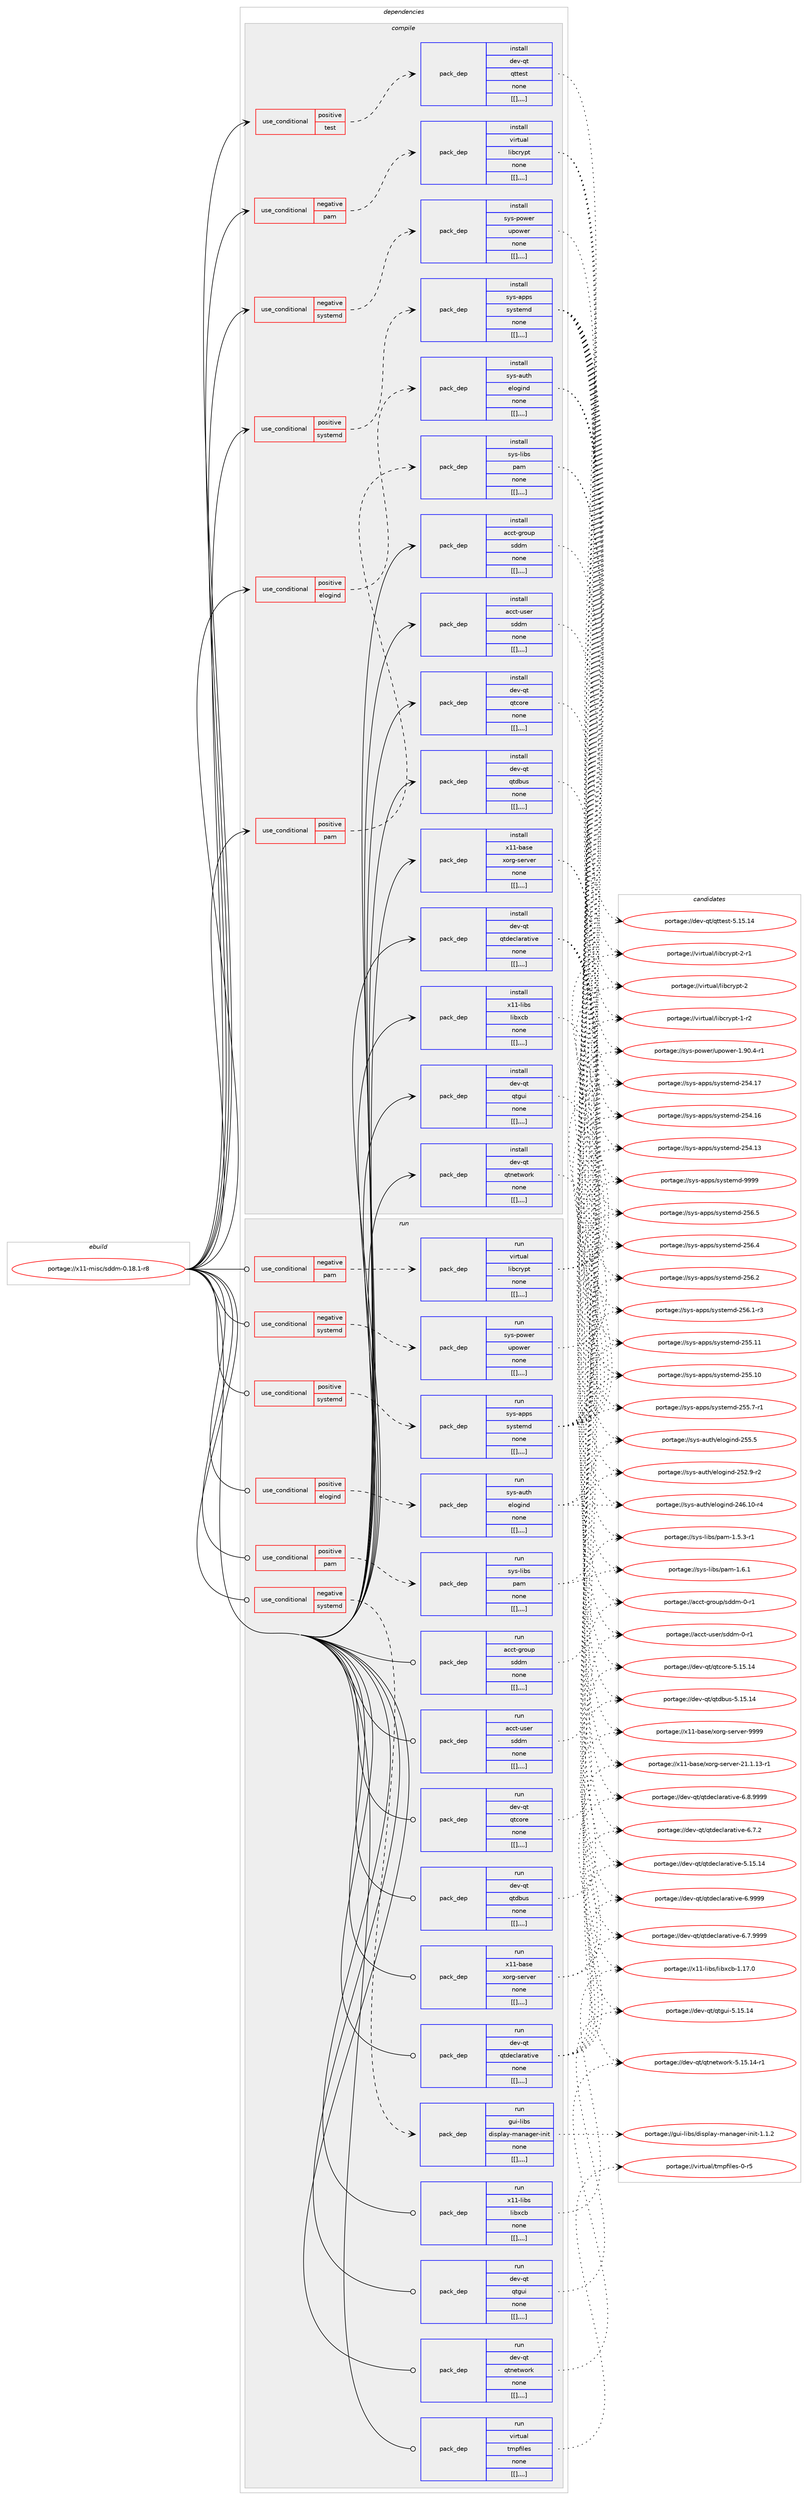 digraph prolog {

# *************
# Graph options
# *************

newrank=true;
concentrate=true;
compound=true;
graph [rankdir=LR,fontname=Helvetica,fontsize=10,ranksep=1.5];#, ranksep=2.5, nodesep=0.2];
edge  [arrowhead=vee];
node  [fontname=Helvetica,fontsize=10];

# **********
# The ebuild
# **********

subgraph cluster_leftcol {
color=gray;
label=<<i>ebuild</i>>;
id [label="portage://x11-misc/sddm-0.18.1-r8", color=red, width=4, href="../x11-misc/sddm-0.18.1-r8.svg"];
}

# ****************
# The dependencies
# ****************

subgraph cluster_midcol {
color=gray;
label=<<i>dependencies</i>>;
subgraph cluster_compile {
fillcolor="#eeeeee";
style=filled;
label=<<i>compile</i>>;
subgraph cond127503 {
dependency481466 [label=<<TABLE BORDER="0" CELLBORDER="1" CELLSPACING="0" CELLPADDING="4"><TR><TD ROWSPAN="3" CELLPADDING="10">use_conditional</TD></TR><TR><TD>negative</TD></TR><TR><TD>pam</TD></TR></TABLE>>, shape=none, color=red];
subgraph pack350436 {
dependency481467 [label=<<TABLE BORDER="0" CELLBORDER="1" CELLSPACING="0" CELLPADDING="4" WIDTH="220"><TR><TD ROWSPAN="6" CELLPADDING="30">pack_dep</TD></TR><TR><TD WIDTH="110">install</TD></TR><TR><TD>virtual</TD></TR><TR><TD>libcrypt</TD></TR><TR><TD>none</TD></TR><TR><TD>[[],,,,]</TD></TR></TABLE>>, shape=none, color=blue];
}
dependency481466:e -> dependency481467:w [weight=20,style="dashed",arrowhead="vee"];
}
id:e -> dependency481466:w [weight=20,style="solid",arrowhead="vee"];
subgraph cond127504 {
dependency481468 [label=<<TABLE BORDER="0" CELLBORDER="1" CELLSPACING="0" CELLPADDING="4"><TR><TD ROWSPAN="3" CELLPADDING="10">use_conditional</TD></TR><TR><TD>negative</TD></TR><TR><TD>systemd</TD></TR></TABLE>>, shape=none, color=red];
subgraph pack350437 {
dependency481469 [label=<<TABLE BORDER="0" CELLBORDER="1" CELLSPACING="0" CELLPADDING="4" WIDTH="220"><TR><TD ROWSPAN="6" CELLPADDING="30">pack_dep</TD></TR><TR><TD WIDTH="110">install</TD></TR><TR><TD>sys-power</TD></TR><TR><TD>upower</TD></TR><TR><TD>none</TD></TR><TR><TD>[[],,,,]</TD></TR></TABLE>>, shape=none, color=blue];
}
dependency481468:e -> dependency481469:w [weight=20,style="dashed",arrowhead="vee"];
}
id:e -> dependency481468:w [weight=20,style="solid",arrowhead="vee"];
subgraph cond127505 {
dependency481470 [label=<<TABLE BORDER="0" CELLBORDER="1" CELLSPACING="0" CELLPADDING="4"><TR><TD ROWSPAN="3" CELLPADDING="10">use_conditional</TD></TR><TR><TD>positive</TD></TR><TR><TD>elogind</TD></TR></TABLE>>, shape=none, color=red];
subgraph pack350438 {
dependency481471 [label=<<TABLE BORDER="0" CELLBORDER="1" CELLSPACING="0" CELLPADDING="4" WIDTH="220"><TR><TD ROWSPAN="6" CELLPADDING="30">pack_dep</TD></TR><TR><TD WIDTH="110">install</TD></TR><TR><TD>sys-auth</TD></TR><TR><TD>elogind</TD></TR><TR><TD>none</TD></TR><TR><TD>[[],,,,]</TD></TR></TABLE>>, shape=none, color=blue];
}
dependency481470:e -> dependency481471:w [weight=20,style="dashed",arrowhead="vee"];
}
id:e -> dependency481470:w [weight=20,style="solid",arrowhead="vee"];
subgraph cond127506 {
dependency481472 [label=<<TABLE BORDER="0" CELLBORDER="1" CELLSPACING="0" CELLPADDING="4"><TR><TD ROWSPAN="3" CELLPADDING="10">use_conditional</TD></TR><TR><TD>positive</TD></TR><TR><TD>pam</TD></TR></TABLE>>, shape=none, color=red];
subgraph pack350439 {
dependency481473 [label=<<TABLE BORDER="0" CELLBORDER="1" CELLSPACING="0" CELLPADDING="4" WIDTH="220"><TR><TD ROWSPAN="6" CELLPADDING="30">pack_dep</TD></TR><TR><TD WIDTH="110">install</TD></TR><TR><TD>sys-libs</TD></TR><TR><TD>pam</TD></TR><TR><TD>none</TD></TR><TR><TD>[[],,,,]</TD></TR></TABLE>>, shape=none, color=blue];
}
dependency481472:e -> dependency481473:w [weight=20,style="dashed",arrowhead="vee"];
}
id:e -> dependency481472:w [weight=20,style="solid",arrowhead="vee"];
subgraph cond127507 {
dependency481474 [label=<<TABLE BORDER="0" CELLBORDER="1" CELLSPACING="0" CELLPADDING="4"><TR><TD ROWSPAN="3" CELLPADDING="10">use_conditional</TD></TR><TR><TD>positive</TD></TR><TR><TD>systemd</TD></TR></TABLE>>, shape=none, color=red];
subgraph pack350440 {
dependency481475 [label=<<TABLE BORDER="0" CELLBORDER="1" CELLSPACING="0" CELLPADDING="4" WIDTH="220"><TR><TD ROWSPAN="6" CELLPADDING="30">pack_dep</TD></TR><TR><TD WIDTH="110">install</TD></TR><TR><TD>sys-apps</TD></TR><TR><TD>systemd</TD></TR><TR><TD>none</TD></TR><TR><TD>[[],,,,]</TD></TR></TABLE>>, shape=none, color=blue];
}
dependency481474:e -> dependency481475:w [weight=20,style="dashed",arrowhead="vee"];
}
id:e -> dependency481474:w [weight=20,style="solid",arrowhead="vee"];
subgraph cond127508 {
dependency481476 [label=<<TABLE BORDER="0" CELLBORDER="1" CELLSPACING="0" CELLPADDING="4"><TR><TD ROWSPAN="3" CELLPADDING="10">use_conditional</TD></TR><TR><TD>positive</TD></TR><TR><TD>test</TD></TR></TABLE>>, shape=none, color=red];
subgraph pack350441 {
dependency481477 [label=<<TABLE BORDER="0" CELLBORDER="1" CELLSPACING="0" CELLPADDING="4" WIDTH="220"><TR><TD ROWSPAN="6" CELLPADDING="30">pack_dep</TD></TR><TR><TD WIDTH="110">install</TD></TR><TR><TD>dev-qt</TD></TR><TR><TD>qttest</TD></TR><TR><TD>none</TD></TR><TR><TD>[[],,,,]</TD></TR></TABLE>>, shape=none, color=blue];
}
dependency481476:e -> dependency481477:w [weight=20,style="dashed",arrowhead="vee"];
}
id:e -> dependency481476:w [weight=20,style="solid",arrowhead="vee"];
subgraph pack350442 {
dependency481478 [label=<<TABLE BORDER="0" CELLBORDER="1" CELLSPACING="0" CELLPADDING="4" WIDTH="220"><TR><TD ROWSPAN="6" CELLPADDING="30">pack_dep</TD></TR><TR><TD WIDTH="110">install</TD></TR><TR><TD>acct-group</TD></TR><TR><TD>sddm</TD></TR><TR><TD>none</TD></TR><TR><TD>[[],,,,]</TD></TR></TABLE>>, shape=none, color=blue];
}
id:e -> dependency481478:w [weight=20,style="solid",arrowhead="vee"];
subgraph pack350443 {
dependency481479 [label=<<TABLE BORDER="0" CELLBORDER="1" CELLSPACING="0" CELLPADDING="4" WIDTH="220"><TR><TD ROWSPAN="6" CELLPADDING="30">pack_dep</TD></TR><TR><TD WIDTH="110">install</TD></TR><TR><TD>acct-user</TD></TR><TR><TD>sddm</TD></TR><TR><TD>none</TD></TR><TR><TD>[[],,,,]</TD></TR></TABLE>>, shape=none, color=blue];
}
id:e -> dependency481479:w [weight=20,style="solid",arrowhead="vee"];
subgraph pack350444 {
dependency481480 [label=<<TABLE BORDER="0" CELLBORDER="1" CELLSPACING="0" CELLPADDING="4" WIDTH="220"><TR><TD ROWSPAN="6" CELLPADDING="30">pack_dep</TD></TR><TR><TD WIDTH="110">install</TD></TR><TR><TD>dev-qt</TD></TR><TR><TD>qtcore</TD></TR><TR><TD>none</TD></TR><TR><TD>[[],,,,]</TD></TR></TABLE>>, shape=none, color=blue];
}
id:e -> dependency481480:w [weight=20,style="solid",arrowhead="vee"];
subgraph pack350445 {
dependency481481 [label=<<TABLE BORDER="0" CELLBORDER="1" CELLSPACING="0" CELLPADDING="4" WIDTH="220"><TR><TD ROWSPAN="6" CELLPADDING="30">pack_dep</TD></TR><TR><TD WIDTH="110">install</TD></TR><TR><TD>dev-qt</TD></TR><TR><TD>qtdbus</TD></TR><TR><TD>none</TD></TR><TR><TD>[[],,,,]</TD></TR></TABLE>>, shape=none, color=blue];
}
id:e -> dependency481481:w [weight=20,style="solid",arrowhead="vee"];
subgraph pack350446 {
dependency481482 [label=<<TABLE BORDER="0" CELLBORDER="1" CELLSPACING="0" CELLPADDING="4" WIDTH="220"><TR><TD ROWSPAN="6" CELLPADDING="30">pack_dep</TD></TR><TR><TD WIDTH="110">install</TD></TR><TR><TD>dev-qt</TD></TR><TR><TD>qtdeclarative</TD></TR><TR><TD>none</TD></TR><TR><TD>[[],,,,]</TD></TR></TABLE>>, shape=none, color=blue];
}
id:e -> dependency481482:w [weight=20,style="solid",arrowhead="vee"];
subgraph pack350447 {
dependency481483 [label=<<TABLE BORDER="0" CELLBORDER="1" CELLSPACING="0" CELLPADDING="4" WIDTH="220"><TR><TD ROWSPAN="6" CELLPADDING="30">pack_dep</TD></TR><TR><TD WIDTH="110">install</TD></TR><TR><TD>dev-qt</TD></TR><TR><TD>qtgui</TD></TR><TR><TD>none</TD></TR><TR><TD>[[],,,,]</TD></TR></TABLE>>, shape=none, color=blue];
}
id:e -> dependency481483:w [weight=20,style="solid",arrowhead="vee"];
subgraph pack350448 {
dependency481484 [label=<<TABLE BORDER="0" CELLBORDER="1" CELLSPACING="0" CELLPADDING="4" WIDTH="220"><TR><TD ROWSPAN="6" CELLPADDING="30">pack_dep</TD></TR><TR><TD WIDTH="110">install</TD></TR><TR><TD>dev-qt</TD></TR><TR><TD>qtnetwork</TD></TR><TR><TD>none</TD></TR><TR><TD>[[],,,,]</TD></TR></TABLE>>, shape=none, color=blue];
}
id:e -> dependency481484:w [weight=20,style="solid",arrowhead="vee"];
subgraph pack350449 {
dependency481485 [label=<<TABLE BORDER="0" CELLBORDER="1" CELLSPACING="0" CELLPADDING="4" WIDTH="220"><TR><TD ROWSPAN="6" CELLPADDING="30">pack_dep</TD></TR><TR><TD WIDTH="110">install</TD></TR><TR><TD>x11-base</TD></TR><TR><TD>xorg-server</TD></TR><TR><TD>none</TD></TR><TR><TD>[[],,,,]</TD></TR></TABLE>>, shape=none, color=blue];
}
id:e -> dependency481485:w [weight=20,style="solid",arrowhead="vee"];
subgraph pack350450 {
dependency481486 [label=<<TABLE BORDER="0" CELLBORDER="1" CELLSPACING="0" CELLPADDING="4" WIDTH="220"><TR><TD ROWSPAN="6" CELLPADDING="30">pack_dep</TD></TR><TR><TD WIDTH="110">install</TD></TR><TR><TD>x11-libs</TD></TR><TR><TD>libxcb</TD></TR><TR><TD>none</TD></TR><TR><TD>[[],,,,]</TD></TR></TABLE>>, shape=none, color=blue];
}
id:e -> dependency481486:w [weight=20,style="solid",arrowhead="vee"];
}
subgraph cluster_compileandrun {
fillcolor="#eeeeee";
style=filled;
label=<<i>compile and run</i>>;
}
subgraph cluster_run {
fillcolor="#eeeeee";
style=filled;
label=<<i>run</i>>;
subgraph cond127509 {
dependency481487 [label=<<TABLE BORDER="0" CELLBORDER="1" CELLSPACING="0" CELLPADDING="4"><TR><TD ROWSPAN="3" CELLPADDING="10">use_conditional</TD></TR><TR><TD>negative</TD></TR><TR><TD>pam</TD></TR></TABLE>>, shape=none, color=red];
subgraph pack350451 {
dependency481488 [label=<<TABLE BORDER="0" CELLBORDER="1" CELLSPACING="0" CELLPADDING="4" WIDTH="220"><TR><TD ROWSPAN="6" CELLPADDING="30">pack_dep</TD></TR><TR><TD WIDTH="110">run</TD></TR><TR><TD>virtual</TD></TR><TR><TD>libcrypt</TD></TR><TR><TD>none</TD></TR><TR><TD>[[],,,,]</TD></TR></TABLE>>, shape=none, color=blue];
}
dependency481487:e -> dependency481488:w [weight=20,style="dashed",arrowhead="vee"];
}
id:e -> dependency481487:w [weight=20,style="solid",arrowhead="odot"];
subgraph cond127510 {
dependency481489 [label=<<TABLE BORDER="0" CELLBORDER="1" CELLSPACING="0" CELLPADDING="4"><TR><TD ROWSPAN="3" CELLPADDING="10">use_conditional</TD></TR><TR><TD>negative</TD></TR><TR><TD>systemd</TD></TR></TABLE>>, shape=none, color=red];
subgraph pack350452 {
dependency481490 [label=<<TABLE BORDER="0" CELLBORDER="1" CELLSPACING="0" CELLPADDING="4" WIDTH="220"><TR><TD ROWSPAN="6" CELLPADDING="30">pack_dep</TD></TR><TR><TD WIDTH="110">run</TD></TR><TR><TD>gui-libs</TD></TR><TR><TD>display-manager-init</TD></TR><TR><TD>none</TD></TR><TR><TD>[[],,,,]</TD></TR></TABLE>>, shape=none, color=blue];
}
dependency481489:e -> dependency481490:w [weight=20,style="dashed",arrowhead="vee"];
}
id:e -> dependency481489:w [weight=20,style="solid",arrowhead="odot"];
subgraph cond127511 {
dependency481491 [label=<<TABLE BORDER="0" CELLBORDER="1" CELLSPACING="0" CELLPADDING="4"><TR><TD ROWSPAN="3" CELLPADDING="10">use_conditional</TD></TR><TR><TD>negative</TD></TR><TR><TD>systemd</TD></TR></TABLE>>, shape=none, color=red];
subgraph pack350453 {
dependency481492 [label=<<TABLE BORDER="0" CELLBORDER="1" CELLSPACING="0" CELLPADDING="4" WIDTH="220"><TR><TD ROWSPAN="6" CELLPADDING="30">pack_dep</TD></TR><TR><TD WIDTH="110">run</TD></TR><TR><TD>sys-power</TD></TR><TR><TD>upower</TD></TR><TR><TD>none</TD></TR><TR><TD>[[],,,,]</TD></TR></TABLE>>, shape=none, color=blue];
}
dependency481491:e -> dependency481492:w [weight=20,style="dashed",arrowhead="vee"];
}
id:e -> dependency481491:w [weight=20,style="solid",arrowhead="odot"];
subgraph cond127512 {
dependency481493 [label=<<TABLE BORDER="0" CELLBORDER="1" CELLSPACING="0" CELLPADDING="4"><TR><TD ROWSPAN="3" CELLPADDING="10">use_conditional</TD></TR><TR><TD>positive</TD></TR><TR><TD>elogind</TD></TR></TABLE>>, shape=none, color=red];
subgraph pack350454 {
dependency481494 [label=<<TABLE BORDER="0" CELLBORDER="1" CELLSPACING="0" CELLPADDING="4" WIDTH="220"><TR><TD ROWSPAN="6" CELLPADDING="30">pack_dep</TD></TR><TR><TD WIDTH="110">run</TD></TR><TR><TD>sys-auth</TD></TR><TR><TD>elogind</TD></TR><TR><TD>none</TD></TR><TR><TD>[[],,,,]</TD></TR></TABLE>>, shape=none, color=blue];
}
dependency481493:e -> dependency481494:w [weight=20,style="dashed",arrowhead="vee"];
}
id:e -> dependency481493:w [weight=20,style="solid",arrowhead="odot"];
subgraph cond127513 {
dependency481495 [label=<<TABLE BORDER="0" CELLBORDER="1" CELLSPACING="0" CELLPADDING="4"><TR><TD ROWSPAN="3" CELLPADDING="10">use_conditional</TD></TR><TR><TD>positive</TD></TR><TR><TD>pam</TD></TR></TABLE>>, shape=none, color=red];
subgraph pack350455 {
dependency481496 [label=<<TABLE BORDER="0" CELLBORDER="1" CELLSPACING="0" CELLPADDING="4" WIDTH="220"><TR><TD ROWSPAN="6" CELLPADDING="30">pack_dep</TD></TR><TR><TD WIDTH="110">run</TD></TR><TR><TD>sys-libs</TD></TR><TR><TD>pam</TD></TR><TR><TD>none</TD></TR><TR><TD>[[],,,,]</TD></TR></TABLE>>, shape=none, color=blue];
}
dependency481495:e -> dependency481496:w [weight=20,style="dashed",arrowhead="vee"];
}
id:e -> dependency481495:w [weight=20,style="solid",arrowhead="odot"];
subgraph cond127514 {
dependency481497 [label=<<TABLE BORDER="0" CELLBORDER="1" CELLSPACING="0" CELLPADDING="4"><TR><TD ROWSPAN="3" CELLPADDING="10">use_conditional</TD></TR><TR><TD>positive</TD></TR><TR><TD>systemd</TD></TR></TABLE>>, shape=none, color=red];
subgraph pack350456 {
dependency481498 [label=<<TABLE BORDER="0" CELLBORDER="1" CELLSPACING="0" CELLPADDING="4" WIDTH="220"><TR><TD ROWSPAN="6" CELLPADDING="30">pack_dep</TD></TR><TR><TD WIDTH="110">run</TD></TR><TR><TD>sys-apps</TD></TR><TR><TD>systemd</TD></TR><TR><TD>none</TD></TR><TR><TD>[[],,,,]</TD></TR></TABLE>>, shape=none, color=blue];
}
dependency481497:e -> dependency481498:w [weight=20,style="dashed",arrowhead="vee"];
}
id:e -> dependency481497:w [weight=20,style="solid",arrowhead="odot"];
subgraph pack350457 {
dependency481499 [label=<<TABLE BORDER="0" CELLBORDER="1" CELLSPACING="0" CELLPADDING="4" WIDTH="220"><TR><TD ROWSPAN="6" CELLPADDING="30">pack_dep</TD></TR><TR><TD WIDTH="110">run</TD></TR><TR><TD>acct-group</TD></TR><TR><TD>sddm</TD></TR><TR><TD>none</TD></TR><TR><TD>[[],,,,]</TD></TR></TABLE>>, shape=none, color=blue];
}
id:e -> dependency481499:w [weight=20,style="solid",arrowhead="odot"];
subgraph pack350458 {
dependency481500 [label=<<TABLE BORDER="0" CELLBORDER="1" CELLSPACING="0" CELLPADDING="4" WIDTH="220"><TR><TD ROWSPAN="6" CELLPADDING="30">pack_dep</TD></TR><TR><TD WIDTH="110">run</TD></TR><TR><TD>acct-user</TD></TR><TR><TD>sddm</TD></TR><TR><TD>none</TD></TR><TR><TD>[[],,,,]</TD></TR></TABLE>>, shape=none, color=blue];
}
id:e -> dependency481500:w [weight=20,style="solid",arrowhead="odot"];
subgraph pack350459 {
dependency481501 [label=<<TABLE BORDER="0" CELLBORDER="1" CELLSPACING="0" CELLPADDING="4" WIDTH="220"><TR><TD ROWSPAN="6" CELLPADDING="30">pack_dep</TD></TR><TR><TD WIDTH="110">run</TD></TR><TR><TD>dev-qt</TD></TR><TR><TD>qtcore</TD></TR><TR><TD>none</TD></TR><TR><TD>[[],,,,]</TD></TR></TABLE>>, shape=none, color=blue];
}
id:e -> dependency481501:w [weight=20,style="solid",arrowhead="odot"];
subgraph pack350460 {
dependency481502 [label=<<TABLE BORDER="0" CELLBORDER="1" CELLSPACING="0" CELLPADDING="4" WIDTH="220"><TR><TD ROWSPAN="6" CELLPADDING="30">pack_dep</TD></TR><TR><TD WIDTH="110">run</TD></TR><TR><TD>dev-qt</TD></TR><TR><TD>qtdbus</TD></TR><TR><TD>none</TD></TR><TR><TD>[[],,,,]</TD></TR></TABLE>>, shape=none, color=blue];
}
id:e -> dependency481502:w [weight=20,style="solid",arrowhead="odot"];
subgraph pack350461 {
dependency481503 [label=<<TABLE BORDER="0" CELLBORDER="1" CELLSPACING="0" CELLPADDING="4" WIDTH="220"><TR><TD ROWSPAN="6" CELLPADDING="30">pack_dep</TD></TR><TR><TD WIDTH="110">run</TD></TR><TR><TD>dev-qt</TD></TR><TR><TD>qtdeclarative</TD></TR><TR><TD>none</TD></TR><TR><TD>[[],,,,]</TD></TR></TABLE>>, shape=none, color=blue];
}
id:e -> dependency481503:w [weight=20,style="solid",arrowhead="odot"];
subgraph pack350462 {
dependency481504 [label=<<TABLE BORDER="0" CELLBORDER="1" CELLSPACING="0" CELLPADDING="4" WIDTH="220"><TR><TD ROWSPAN="6" CELLPADDING="30">pack_dep</TD></TR><TR><TD WIDTH="110">run</TD></TR><TR><TD>dev-qt</TD></TR><TR><TD>qtgui</TD></TR><TR><TD>none</TD></TR><TR><TD>[[],,,,]</TD></TR></TABLE>>, shape=none, color=blue];
}
id:e -> dependency481504:w [weight=20,style="solid",arrowhead="odot"];
subgraph pack350463 {
dependency481505 [label=<<TABLE BORDER="0" CELLBORDER="1" CELLSPACING="0" CELLPADDING="4" WIDTH="220"><TR><TD ROWSPAN="6" CELLPADDING="30">pack_dep</TD></TR><TR><TD WIDTH="110">run</TD></TR><TR><TD>dev-qt</TD></TR><TR><TD>qtnetwork</TD></TR><TR><TD>none</TD></TR><TR><TD>[[],,,,]</TD></TR></TABLE>>, shape=none, color=blue];
}
id:e -> dependency481505:w [weight=20,style="solid",arrowhead="odot"];
subgraph pack350464 {
dependency481506 [label=<<TABLE BORDER="0" CELLBORDER="1" CELLSPACING="0" CELLPADDING="4" WIDTH="220"><TR><TD ROWSPAN="6" CELLPADDING="30">pack_dep</TD></TR><TR><TD WIDTH="110">run</TD></TR><TR><TD>virtual</TD></TR><TR><TD>tmpfiles</TD></TR><TR><TD>none</TD></TR><TR><TD>[[],,,,]</TD></TR></TABLE>>, shape=none, color=blue];
}
id:e -> dependency481506:w [weight=20,style="solid",arrowhead="odot"];
subgraph pack350465 {
dependency481507 [label=<<TABLE BORDER="0" CELLBORDER="1" CELLSPACING="0" CELLPADDING="4" WIDTH="220"><TR><TD ROWSPAN="6" CELLPADDING="30">pack_dep</TD></TR><TR><TD WIDTH="110">run</TD></TR><TR><TD>x11-base</TD></TR><TR><TD>xorg-server</TD></TR><TR><TD>none</TD></TR><TR><TD>[[],,,,]</TD></TR></TABLE>>, shape=none, color=blue];
}
id:e -> dependency481507:w [weight=20,style="solid",arrowhead="odot"];
subgraph pack350466 {
dependency481508 [label=<<TABLE BORDER="0" CELLBORDER="1" CELLSPACING="0" CELLPADDING="4" WIDTH="220"><TR><TD ROWSPAN="6" CELLPADDING="30">pack_dep</TD></TR><TR><TD WIDTH="110">run</TD></TR><TR><TD>x11-libs</TD></TR><TR><TD>libxcb</TD></TR><TR><TD>none</TD></TR><TR><TD>[[],,,,]</TD></TR></TABLE>>, shape=none, color=blue];
}
id:e -> dependency481508:w [weight=20,style="solid",arrowhead="odot"];
}
}

# **************
# The candidates
# **************

subgraph cluster_choices {
rank=same;
color=gray;
label=<<i>candidates</i>>;

subgraph choice350436 {
color=black;
nodesep=1;
choice1181051141161179710847108105989911412111211645504511449 [label="portage://virtual/libcrypt-2-r1", color=red, width=4,href="../virtual/libcrypt-2-r1.svg"];
choice118105114116117971084710810598991141211121164550 [label="portage://virtual/libcrypt-2", color=red, width=4,href="../virtual/libcrypt-2.svg"];
choice1181051141161179710847108105989911412111211645494511450 [label="portage://virtual/libcrypt-1-r2", color=red, width=4,href="../virtual/libcrypt-1-r2.svg"];
dependency481467:e -> choice1181051141161179710847108105989911412111211645504511449:w [style=dotted,weight="100"];
dependency481467:e -> choice118105114116117971084710810598991141211121164550:w [style=dotted,weight="100"];
dependency481467:e -> choice1181051141161179710847108105989911412111211645494511450:w [style=dotted,weight="100"];
}
subgraph choice350437 {
color=black;
nodesep=1;
choice1151211154511211111910111447117112111119101114454946574846524511449 [label="portage://sys-power/upower-1.90.4-r1", color=red, width=4,href="../sys-power/upower-1.90.4-r1.svg"];
dependency481469:e -> choice1151211154511211111910111447117112111119101114454946574846524511449:w [style=dotted,weight="100"];
}
subgraph choice350438 {
color=black;
nodesep=1;
choice115121115459711711610447101108111103105110100455053534653 [label="portage://sys-auth/elogind-255.5", color=red, width=4,href="../sys-auth/elogind-255.5.svg"];
choice1151211154597117116104471011081111031051101004550535046574511450 [label="portage://sys-auth/elogind-252.9-r2", color=red, width=4,href="../sys-auth/elogind-252.9-r2.svg"];
choice115121115459711711610447101108111103105110100455052544649484511452 [label="portage://sys-auth/elogind-246.10-r4", color=red, width=4,href="../sys-auth/elogind-246.10-r4.svg"];
dependency481471:e -> choice115121115459711711610447101108111103105110100455053534653:w [style=dotted,weight="100"];
dependency481471:e -> choice1151211154597117116104471011081111031051101004550535046574511450:w [style=dotted,weight="100"];
dependency481471:e -> choice115121115459711711610447101108111103105110100455052544649484511452:w [style=dotted,weight="100"];
}
subgraph choice350439 {
color=black;
nodesep=1;
choice11512111545108105981154711297109454946544649 [label="portage://sys-libs/pam-1.6.1", color=red, width=4,href="../sys-libs/pam-1.6.1.svg"];
choice115121115451081059811547112971094549465346514511449 [label="portage://sys-libs/pam-1.5.3-r1", color=red, width=4,href="../sys-libs/pam-1.5.3-r1.svg"];
dependency481473:e -> choice11512111545108105981154711297109454946544649:w [style=dotted,weight="100"];
dependency481473:e -> choice115121115451081059811547112971094549465346514511449:w [style=dotted,weight="100"];
}
subgraph choice350440 {
color=black;
nodesep=1;
choice1151211154597112112115471151211151161011091004557575757 [label="portage://sys-apps/systemd-9999", color=red, width=4,href="../sys-apps/systemd-9999.svg"];
choice115121115459711211211547115121115116101109100455053544653 [label="portage://sys-apps/systemd-256.5", color=red, width=4,href="../sys-apps/systemd-256.5.svg"];
choice115121115459711211211547115121115116101109100455053544652 [label="portage://sys-apps/systemd-256.4", color=red, width=4,href="../sys-apps/systemd-256.4.svg"];
choice115121115459711211211547115121115116101109100455053544650 [label="portage://sys-apps/systemd-256.2", color=red, width=4,href="../sys-apps/systemd-256.2.svg"];
choice1151211154597112112115471151211151161011091004550535446494511451 [label="portage://sys-apps/systemd-256.1-r3", color=red, width=4,href="../sys-apps/systemd-256.1-r3.svg"];
choice11512111545971121121154711512111511610110910045505353464949 [label="portage://sys-apps/systemd-255.11", color=red, width=4,href="../sys-apps/systemd-255.11.svg"];
choice11512111545971121121154711512111511610110910045505353464948 [label="portage://sys-apps/systemd-255.10", color=red, width=4,href="../sys-apps/systemd-255.10.svg"];
choice1151211154597112112115471151211151161011091004550535346554511449 [label="portage://sys-apps/systemd-255.7-r1", color=red, width=4,href="../sys-apps/systemd-255.7-r1.svg"];
choice11512111545971121121154711512111511610110910045505352464955 [label="portage://sys-apps/systemd-254.17", color=red, width=4,href="../sys-apps/systemd-254.17.svg"];
choice11512111545971121121154711512111511610110910045505352464954 [label="portage://sys-apps/systemd-254.16", color=red, width=4,href="../sys-apps/systemd-254.16.svg"];
choice11512111545971121121154711512111511610110910045505352464951 [label="portage://sys-apps/systemd-254.13", color=red, width=4,href="../sys-apps/systemd-254.13.svg"];
dependency481475:e -> choice1151211154597112112115471151211151161011091004557575757:w [style=dotted,weight="100"];
dependency481475:e -> choice115121115459711211211547115121115116101109100455053544653:w [style=dotted,weight="100"];
dependency481475:e -> choice115121115459711211211547115121115116101109100455053544652:w [style=dotted,weight="100"];
dependency481475:e -> choice115121115459711211211547115121115116101109100455053544650:w [style=dotted,weight="100"];
dependency481475:e -> choice1151211154597112112115471151211151161011091004550535446494511451:w [style=dotted,weight="100"];
dependency481475:e -> choice11512111545971121121154711512111511610110910045505353464949:w [style=dotted,weight="100"];
dependency481475:e -> choice11512111545971121121154711512111511610110910045505353464948:w [style=dotted,weight="100"];
dependency481475:e -> choice1151211154597112112115471151211151161011091004550535346554511449:w [style=dotted,weight="100"];
dependency481475:e -> choice11512111545971121121154711512111511610110910045505352464955:w [style=dotted,weight="100"];
dependency481475:e -> choice11512111545971121121154711512111511610110910045505352464954:w [style=dotted,weight="100"];
dependency481475:e -> choice11512111545971121121154711512111511610110910045505352464951:w [style=dotted,weight="100"];
}
subgraph choice350441 {
color=black;
nodesep=1;
choice10010111845113116471131161161011151164553464953464952 [label="portage://dev-qt/qttest-5.15.14", color=red, width=4,href="../dev-qt/qttest-5.15.14.svg"];
dependency481477:e -> choice10010111845113116471131161161011151164553464953464952:w [style=dotted,weight="100"];
}
subgraph choice350442 {
color=black;
nodesep=1;
choice979999116451031141111171124711510010010945484511449 [label="portage://acct-group/sddm-0-r1", color=red, width=4,href="../acct-group/sddm-0-r1.svg"];
dependency481478:e -> choice979999116451031141111171124711510010010945484511449:w [style=dotted,weight="100"];
}
subgraph choice350443 {
color=black;
nodesep=1;
choice979999116451171151011144711510010010945484511449 [label="portage://acct-user/sddm-0-r1", color=red, width=4,href="../acct-user/sddm-0-r1.svg"];
dependency481479:e -> choice979999116451171151011144711510010010945484511449:w [style=dotted,weight="100"];
}
subgraph choice350444 {
color=black;
nodesep=1;
choice1001011184511311647113116991111141014553464953464952 [label="portage://dev-qt/qtcore-5.15.14", color=red, width=4,href="../dev-qt/qtcore-5.15.14.svg"];
dependency481480:e -> choice1001011184511311647113116991111141014553464953464952:w [style=dotted,weight="100"];
}
subgraph choice350445 {
color=black;
nodesep=1;
choice1001011184511311647113116100981171154553464953464952 [label="portage://dev-qt/qtdbus-5.15.14", color=red, width=4,href="../dev-qt/qtdbus-5.15.14.svg"];
dependency481481:e -> choice1001011184511311647113116100981171154553464953464952:w [style=dotted,weight="100"];
}
subgraph choice350446 {
color=black;
nodesep=1;
choice100101118451131164711311610010199108971149711610511810145544657575757 [label="portage://dev-qt/qtdeclarative-6.9999", color=red, width=4,href="../dev-qt/qtdeclarative-6.9999.svg"];
choice1001011184511311647113116100101991089711497116105118101455446564657575757 [label="portage://dev-qt/qtdeclarative-6.8.9999", color=red, width=4,href="../dev-qt/qtdeclarative-6.8.9999.svg"];
choice1001011184511311647113116100101991089711497116105118101455446554657575757 [label="portage://dev-qt/qtdeclarative-6.7.9999", color=red, width=4,href="../dev-qt/qtdeclarative-6.7.9999.svg"];
choice1001011184511311647113116100101991089711497116105118101455446554650 [label="portage://dev-qt/qtdeclarative-6.7.2", color=red, width=4,href="../dev-qt/qtdeclarative-6.7.2.svg"];
choice10010111845113116471131161001019910897114971161051181014553464953464952 [label="portage://dev-qt/qtdeclarative-5.15.14", color=red, width=4,href="../dev-qt/qtdeclarative-5.15.14.svg"];
dependency481482:e -> choice100101118451131164711311610010199108971149711610511810145544657575757:w [style=dotted,weight="100"];
dependency481482:e -> choice1001011184511311647113116100101991089711497116105118101455446564657575757:w [style=dotted,weight="100"];
dependency481482:e -> choice1001011184511311647113116100101991089711497116105118101455446554657575757:w [style=dotted,weight="100"];
dependency481482:e -> choice1001011184511311647113116100101991089711497116105118101455446554650:w [style=dotted,weight="100"];
dependency481482:e -> choice10010111845113116471131161001019910897114971161051181014553464953464952:w [style=dotted,weight="100"];
}
subgraph choice350447 {
color=black;
nodesep=1;
choice10010111845113116471131161031171054553464953464952 [label="portage://dev-qt/qtgui-5.15.14", color=red, width=4,href="../dev-qt/qtgui-5.15.14.svg"];
dependency481483:e -> choice10010111845113116471131161031171054553464953464952:w [style=dotted,weight="100"];
}
subgraph choice350448 {
color=black;
nodesep=1;
choice100101118451131164711311611010111611911111410745534649534649524511449 [label="portage://dev-qt/qtnetwork-5.15.14-r1", color=red, width=4,href="../dev-qt/qtnetwork-5.15.14-r1.svg"];
dependency481484:e -> choice100101118451131164711311611010111611911111410745534649534649524511449:w [style=dotted,weight="100"];
}
subgraph choice350449 {
color=black;
nodesep=1;
choice120494945989711510147120111114103451151011141181011144557575757 [label="portage://x11-base/xorg-server-9999", color=red, width=4,href="../x11-base/xorg-server-9999.svg"];
choice1204949459897115101471201111141034511510111411810111445504946494649514511449 [label="portage://x11-base/xorg-server-21.1.13-r1", color=red, width=4,href="../x11-base/xorg-server-21.1.13-r1.svg"];
dependency481485:e -> choice120494945989711510147120111114103451151011141181011144557575757:w [style=dotted,weight="100"];
dependency481485:e -> choice1204949459897115101471201111141034511510111411810111445504946494649514511449:w [style=dotted,weight="100"];
}
subgraph choice350450 {
color=black;
nodesep=1;
choice120494945108105981154710810598120999845494649554648 [label="portage://x11-libs/libxcb-1.17.0", color=red, width=4,href="../x11-libs/libxcb-1.17.0.svg"];
dependency481486:e -> choice120494945108105981154710810598120999845494649554648:w [style=dotted,weight="100"];
}
subgraph choice350451 {
color=black;
nodesep=1;
choice1181051141161179710847108105989911412111211645504511449 [label="portage://virtual/libcrypt-2-r1", color=red, width=4,href="../virtual/libcrypt-2-r1.svg"];
choice118105114116117971084710810598991141211121164550 [label="portage://virtual/libcrypt-2", color=red, width=4,href="../virtual/libcrypt-2.svg"];
choice1181051141161179710847108105989911412111211645494511450 [label="portage://virtual/libcrypt-1-r2", color=red, width=4,href="../virtual/libcrypt-1-r2.svg"];
dependency481488:e -> choice1181051141161179710847108105989911412111211645504511449:w [style=dotted,weight="100"];
dependency481488:e -> choice118105114116117971084710810598991141211121164550:w [style=dotted,weight="100"];
dependency481488:e -> choice1181051141161179710847108105989911412111211645494511450:w [style=dotted,weight="100"];
}
subgraph choice350452 {
color=black;
nodesep=1;
choice1031171054510810598115471001051151121089712145109971109710310111445105110105116454946494650 [label="portage://gui-libs/display-manager-init-1.1.2", color=red, width=4,href="../gui-libs/display-manager-init-1.1.2.svg"];
dependency481490:e -> choice1031171054510810598115471001051151121089712145109971109710310111445105110105116454946494650:w [style=dotted,weight="100"];
}
subgraph choice350453 {
color=black;
nodesep=1;
choice1151211154511211111910111447117112111119101114454946574846524511449 [label="portage://sys-power/upower-1.90.4-r1", color=red, width=4,href="../sys-power/upower-1.90.4-r1.svg"];
dependency481492:e -> choice1151211154511211111910111447117112111119101114454946574846524511449:w [style=dotted,weight="100"];
}
subgraph choice350454 {
color=black;
nodesep=1;
choice115121115459711711610447101108111103105110100455053534653 [label="portage://sys-auth/elogind-255.5", color=red, width=4,href="../sys-auth/elogind-255.5.svg"];
choice1151211154597117116104471011081111031051101004550535046574511450 [label="portage://sys-auth/elogind-252.9-r2", color=red, width=4,href="../sys-auth/elogind-252.9-r2.svg"];
choice115121115459711711610447101108111103105110100455052544649484511452 [label="portage://sys-auth/elogind-246.10-r4", color=red, width=4,href="../sys-auth/elogind-246.10-r4.svg"];
dependency481494:e -> choice115121115459711711610447101108111103105110100455053534653:w [style=dotted,weight="100"];
dependency481494:e -> choice1151211154597117116104471011081111031051101004550535046574511450:w [style=dotted,weight="100"];
dependency481494:e -> choice115121115459711711610447101108111103105110100455052544649484511452:w [style=dotted,weight="100"];
}
subgraph choice350455 {
color=black;
nodesep=1;
choice11512111545108105981154711297109454946544649 [label="portage://sys-libs/pam-1.6.1", color=red, width=4,href="../sys-libs/pam-1.6.1.svg"];
choice115121115451081059811547112971094549465346514511449 [label="portage://sys-libs/pam-1.5.3-r1", color=red, width=4,href="../sys-libs/pam-1.5.3-r1.svg"];
dependency481496:e -> choice11512111545108105981154711297109454946544649:w [style=dotted,weight="100"];
dependency481496:e -> choice115121115451081059811547112971094549465346514511449:w [style=dotted,weight="100"];
}
subgraph choice350456 {
color=black;
nodesep=1;
choice1151211154597112112115471151211151161011091004557575757 [label="portage://sys-apps/systemd-9999", color=red, width=4,href="../sys-apps/systemd-9999.svg"];
choice115121115459711211211547115121115116101109100455053544653 [label="portage://sys-apps/systemd-256.5", color=red, width=4,href="../sys-apps/systemd-256.5.svg"];
choice115121115459711211211547115121115116101109100455053544652 [label="portage://sys-apps/systemd-256.4", color=red, width=4,href="../sys-apps/systemd-256.4.svg"];
choice115121115459711211211547115121115116101109100455053544650 [label="portage://sys-apps/systemd-256.2", color=red, width=4,href="../sys-apps/systemd-256.2.svg"];
choice1151211154597112112115471151211151161011091004550535446494511451 [label="portage://sys-apps/systemd-256.1-r3", color=red, width=4,href="../sys-apps/systemd-256.1-r3.svg"];
choice11512111545971121121154711512111511610110910045505353464949 [label="portage://sys-apps/systemd-255.11", color=red, width=4,href="../sys-apps/systemd-255.11.svg"];
choice11512111545971121121154711512111511610110910045505353464948 [label="portage://sys-apps/systemd-255.10", color=red, width=4,href="../sys-apps/systemd-255.10.svg"];
choice1151211154597112112115471151211151161011091004550535346554511449 [label="portage://sys-apps/systemd-255.7-r1", color=red, width=4,href="../sys-apps/systemd-255.7-r1.svg"];
choice11512111545971121121154711512111511610110910045505352464955 [label="portage://sys-apps/systemd-254.17", color=red, width=4,href="../sys-apps/systemd-254.17.svg"];
choice11512111545971121121154711512111511610110910045505352464954 [label="portage://sys-apps/systemd-254.16", color=red, width=4,href="../sys-apps/systemd-254.16.svg"];
choice11512111545971121121154711512111511610110910045505352464951 [label="portage://sys-apps/systemd-254.13", color=red, width=4,href="../sys-apps/systemd-254.13.svg"];
dependency481498:e -> choice1151211154597112112115471151211151161011091004557575757:w [style=dotted,weight="100"];
dependency481498:e -> choice115121115459711211211547115121115116101109100455053544653:w [style=dotted,weight="100"];
dependency481498:e -> choice115121115459711211211547115121115116101109100455053544652:w [style=dotted,weight="100"];
dependency481498:e -> choice115121115459711211211547115121115116101109100455053544650:w [style=dotted,weight="100"];
dependency481498:e -> choice1151211154597112112115471151211151161011091004550535446494511451:w [style=dotted,weight="100"];
dependency481498:e -> choice11512111545971121121154711512111511610110910045505353464949:w [style=dotted,weight="100"];
dependency481498:e -> choice11512111545971121121154711512111511610110910045505353464948:w [style=dotted,weight="100"];
dependency481498:e -> choice1151211154597112112115471151211151161011091004550535346554511449:w [style=dotted,weight="100"];
dependency481498:e -> choice11512111545971121121154711512111511610110910045505352464955:w [style=dotted,weight="100"];
dependency481498:e -> choice11512111545971121121154711512111511610110910045505352464954:w [style=dotted,weight="100"];
dependency481498:e -> choice11512111545971121121154711512111511610110910045505352464951:w [style=dotted,weight="100"];
}
subgraph choice350457 {
color=black;
nodesep=1;
choice979999116451031141111171124711510010010945484511449 [label="portage://acct-group/sddm-0-r1", color=red, width=4,href="../acct-group/sddm-0-r1.svg"];
dependency481499:e -> choice979999116451031141111171124711510010010945484511449:w [style=dotted,weight="100"];
}
subgraph choice350458 {
color=black;
nodesep=1;
choice979999116451171151011144711510010010945484511449 [label="portage://acct-user/sddm-0-r1", color=red, width=4,href="../acct-user/sddm-0-r1.svg"];
dependency481500:e -> choice979999116451171151011144711510010010945484511449:w [style=dotted,weight="100"];
}
subgraph choice350459 {
color=black;
nodesep=1;
choice1001011184511311647113116991111141014553464953464952 [label="portage://dev-qt/qtcore-5.15.14", color=red, width=4,href="../dev-qt/qtcore-5.15.14.svg"];
dependency481501:e -> choice1001011184511311647113116991111141014553464953464952:w [style=dotted,weight="100"];
}
subgraph choice350460 {
color=black;
nodesep=1;
choice1001011184511311647113116100981171154553464953464952 [label="portage://dev-qt/qtdbus-5.15.14", color=red, width=4,href="../dev-qt/qtdbus-5.15.14.svg"];
dependency481502:e -> choice1001011184511311647113116100981171154553464953464952:w [style=dotted,weight="100"];
}
subgraph choice350461 {
color=black;
nodesep=1;
choice100101118451131164711311610010199108971149711610511810145544657575757 [label="portage://dev-qt/qtdeclarative-6.9999", color=red, width=4,href="../dev-qt/qtdeclarative-6.9999.svg"];
choice1001011184511311647113116100101991089711497116105118101455446564657575757 [label="portage://dev-qt/qtdeclarative-6.8.9999", color=red, width=4,href="../dev-qt/qtdeclarative-6.8.9999.svg"];
choice1001011184511311647113116100101991089711497116105118101455446554657575757 [label="portage://dev-qt/qtdeclarative-6.7.9999", color=red, width=4,href="../dev-qt/qtdeclarative-6.7.9999.svg"];
choice1001011184511311647113116100101991089711497116105118101455446554650 [label="portage://dev-qt/qtdeclarative-6.7.2", color=red, width=4,href="../dev-qt/qtdeclarative-6.7.2.svg"];
choice10010111845113116471131161001019910897114971161051181014553464953464952 [label="portage://dev-qt/qtdeclarative-5.15.14", color=red, width=4,href="../dev-qt/qtdeclarative-5.15.14.svg"];
dependency481503:e -> choice100101118451131164711311610010199108971149711610511810145544657575757:w [style=dotted,weight="100"];
dependency481503:e -> choice1001011184511311647113116100101991089711497116105118101455446564657575757:w [style=dotted,weight="100"];
dependency481503:e -> choice1001011184511311647113116100101991089711497116105118101455446554657575757:w [style=dotted,weight="100"];
dependency481503:e -> choice1001011184511311647113116100101991089711497116105118101455446554650:w [style=dotted,weight="100"];
dependency481503:e -> choice10010111845113116471131161001019910897114971161051181014553464953464952:w [style=dotted,weight="100"];
}
subgraph choice350462 {
color=black;
nodesep=1;
choice10010111845113116471131161031171054553464953464952 [label="portage://dev-qt/qtgui-5.15.14", color=red, width=4,href="../dev-qt/qtgui-5.15.14.svg"];
dependency481504:e -> choice10010111845113116471131161031171054553464953464952:w [style=dotted,weight="100"];
}
subgraph choice350463 {
color=black;
nodesep=1;
choice100101118451131164711311611010111611911111410745534649534649524511449 [label="portage://dev-qt/qtnetwork-5.15.14-r1", color=red, width=4,href="../dev-qt/qtnetwork-5.15.14-r1.svg"];
dependency481505:e -> choice100101118451131164711311611010111611911111410745534649534649524511449:w [style=dotted,weight="100"];
}
subgraph choice350464 {
color=black;
nodesep=1;
choice118105114116117971084711610911210210510810111545484511453 [label="portage://virtual/tmpfiles-0-r5", color=red, width=4,href="../virtual/tmpfiles-0-r5.svg"];
dependency481506:e -> choice118105114116117971084711610911210210510810111545484511453:w [style=dotted,weight="100"];
}
subgraph choice350465 {
color=black;
nodesep=1;
choice120494945989711510147120111114103451151011141181011144557575757 [label="portage://x11-base/xorg-server-9999", color=red, width=4,href="../x11-base/xorg-server-9999.svg"];
choice1204949459897115101471201111141034511510111411810111445504946494649514511449 [label="portage://x11-base/xorg-server-21.1.13-r1", color=red, width=4,href="../x11-base/xorg-server-21.1.13-r1.svg"];
dependency481507:e -> choice120494945989711510147120111114103451151011141181011144557575757:w [style=dotted,weight="100"];
dependency481507:e -> choice1204949459897115101471201111141034511510111411810111445504946494649514511449:w [style=dotted,weight="100"];
}
subgraph choice350466 {
color=black;
nodesep=1;
choice120494945108105981154710810598120999845494649554648 [label="portage://x11-libs/libxcb-1.17.0", color=red, width=4,href="../x11-libs/libxcb-1.17.0.svg"];
dependency481508:e -> choice120494945108105981154710810598120999845494649554648:w [style=dotted,weight="100"];
}
}

}
